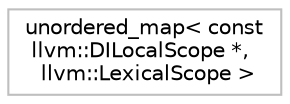 digraph "Graphical Class Hierarchy"
{
 // LATEX_PDF_SIZE
  bgcolor="transparent";
  edge [fontname="Helvetica",fontsize="10",labelfontname="Helvetica",labelfontsize="10"];
  node [fontname="Helvetica",fontsize="10",shape=record];
  rankdir="LR";
  Node0 [label="unordered_map\< const\l llvm::DILocalScope *,\l llvm::LexicalScope \>",height=0.2,width=0.4,color="grey75",tooltip=" "];
}
